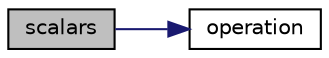 digraph "scalars"
{
  bgcolor="transparent";
  edge [fontname="Helvetica",fontsize="10",labelfontname="Helvetica",labelfontsize="10"];
  node [fontname="Helvetica",fontsize="10",shape=record];
  rankdir="LR";
  Node1 [label="scalars",height=0.2,width=0.4,color="black", fillcolor="grey75", style="filled" fontcolor="black"];
  Node1 -> Node2 [color="midnightblue",fontsize="10",style="solid",fontname="Helvetica"];
  Node2 [label="operation",height=0.2,width=0.4,color="black",URL="$classFoam_1_1predicates_1_1scalars.html#a7d09699b59c5cb1b83b86cb086e9fe8a",tooltip="Standard comparison method by type. "];
}
